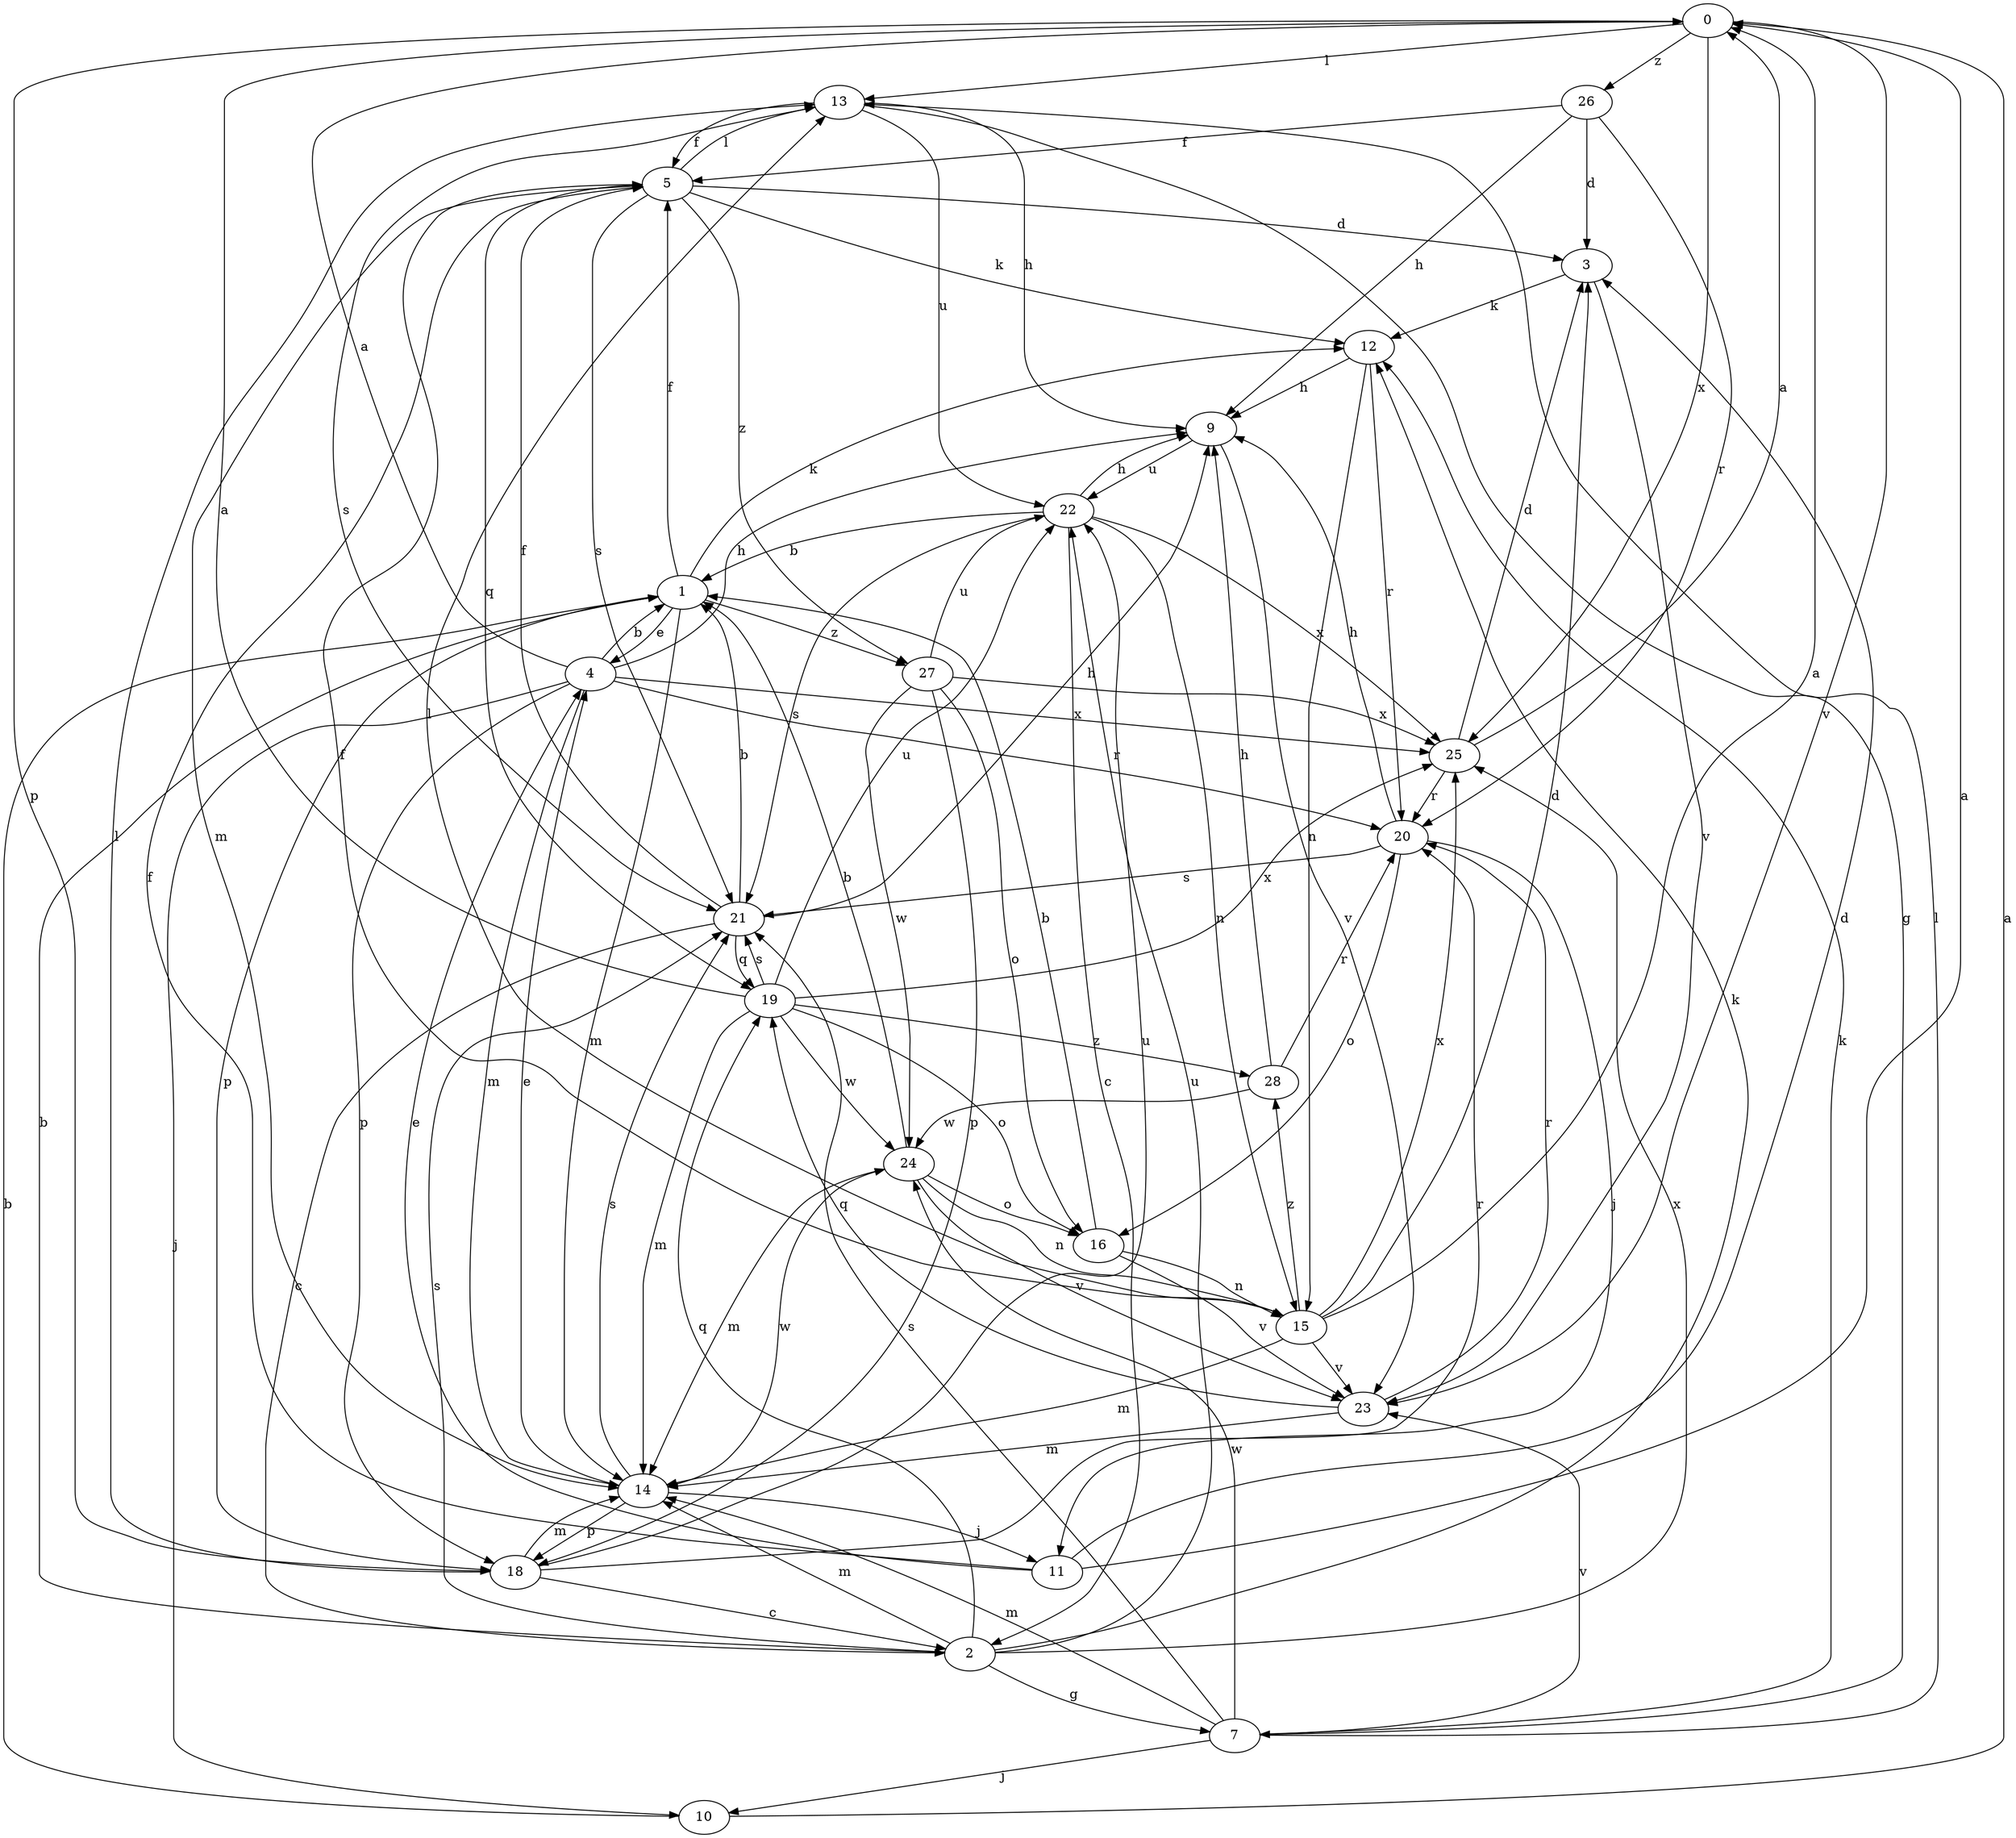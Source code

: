 strict digraph  {
0;
1;
2;
3;
4;
5;
7;
9;
10;
11;
12;
13;
14;
15;
16;
18;
19;
20;
21;
22;
23;
24;
25;
26;
27;
28;
0 -> 13  [label=l];
0 -> 18  [label=p];
0 -> 23  [label=v];
0 -> 25  [label=x];
0 -> 26  [label=z];
1 -> 4  [label=e];
1 -> 5  [label=f];
1 -> 12  [label=k];
1 -> 14  [label=m];
1 -> 18  [label=p];
1 -> 27  [label=z];
2 -> 1  [label=b];
2 -> 7  [label=g];
2 -> 12  [label=k];
2 -> 14  [label=m];
2 -> 19  [label=q];
2 -> 21  [label=s];
2 -> 22  [label=u];
2 -> 25  [label=x];
3 -> 12  [label=k];
3 -> 23  [label=v];
4 -> 0  [label=a];
4 -> 1  [label=b];
4 -> 9  [label=h];
4 -> 10  [label=j];
4 -> 14  [label=m];
4 -> 18  [label=p];
4 -> 20  [label=r];
4 -> 25  [label=x];
5 -> 3  [label=d];
5 -> 12  [label=k];
5 -> 13  [label=l];
5 -> 14  [label=m];
5 -> 19  [label=q];
5 -> 21  [label=s];
5 -> 27  [label=z];
7 -> 10  [label=j];
7 -> 12  [label=k];
7 -> 13  [label=l];
7 -> 14  [label=m];
7 -> 21  [label=s];
7 -> 23  [label=v];
7 -> 24  [label=w];
9 -> 22  [label=u];
9 -> 23  [label=v];
10 -> 0  [label=a];
10 -> 1  [label=b];
11 -> 0  [label=a];
11 -> 3  [label=d];
11 -> 4  [label=e];
11 -> 5  [label=f];
12 -> 9  [label=h];
12 -> 15  [label=n];
12 -> 20  [label=r];
13 -> 5  [label=f];
13 -> 7  [label=g];
13 -> 9  [label=h];
13 -> 21  [label=s];
13 -> 22  [label=u];
14 -> 4  [label=e];
14 -> 11  [label=j];
14 -> 18  [label=p];
14 -> 21  [label=s];
14 -> 24  [label=w];
15 -> 0  [label=a];
15 -> 3  [label=d];
15 -> 5  [label=f];
15 -> 13  [label=l];
15 -> 14  [label=m];
15 -> 23  [label=v];
15 -> 25  [label=x];
15 -> 28  [label=z];
16 -> 1  [label=b];
16 -> 15  [label=n];
16 -> 23  [label=v];
18 -> 2  [label=c];
18 -> 13  [label=l];
18 -> 14  [label=m];
18 -> 20  [label=r];
18 -> 22  [label=u];
19 -> 0  [label=a];
19 -> 14  [label=m];
19 -> 16  [label=o];
19 -> 21  [label=s];
19 -> 22  [label=u];
19 -> 24  [label=w];
19 -> 25  [label=x];
19 -> 28  [label=z];
20 -> 9  [label=h];
20 -> 11  [label=j];
20 -> 16  [label=o];
20 -> 21  [label=s];
21 -> 1  [label=b];
21 -> 2  [label=c];
21 -> 5  [label=f];
21 -> 9  [label=h];
21 -> 19  [label=q];
22 -> 1  [label=b];
22 -> 2  [label=c];
22 -> 9  [label=h];
22 -> 15  [label=n];
22 -> 21  [label=s];
22 -> 25  [label=x];
23 -> 14  [label=m];
23 -> 19  [label=q];
23 -> 20  [label=r];
24 -> 1  [label=b];
24 -> 14  [label=m];
24 -> 15  [label=n];
24 -> 16  [label=o];
24 -> 23  [label=v];
25 -> 0  [label=a];
25 -> 3  [label=d];
25 -> 20  [label=r];
26 -> 3  [label=d];
26 -> 5  [label=f];
26 -> 9  [label=h];
26 -> 20  [label=r];
27 -> 16  [label=o];
27 -> 18  [label=p];
27 -> 22  [label=u];
27 -> 24  [label=w];
27 -> 25  [label=x];
28 -> 9  [label=h];
28 -> 20  [label=r];
28 -> 24  [label=w];
}
